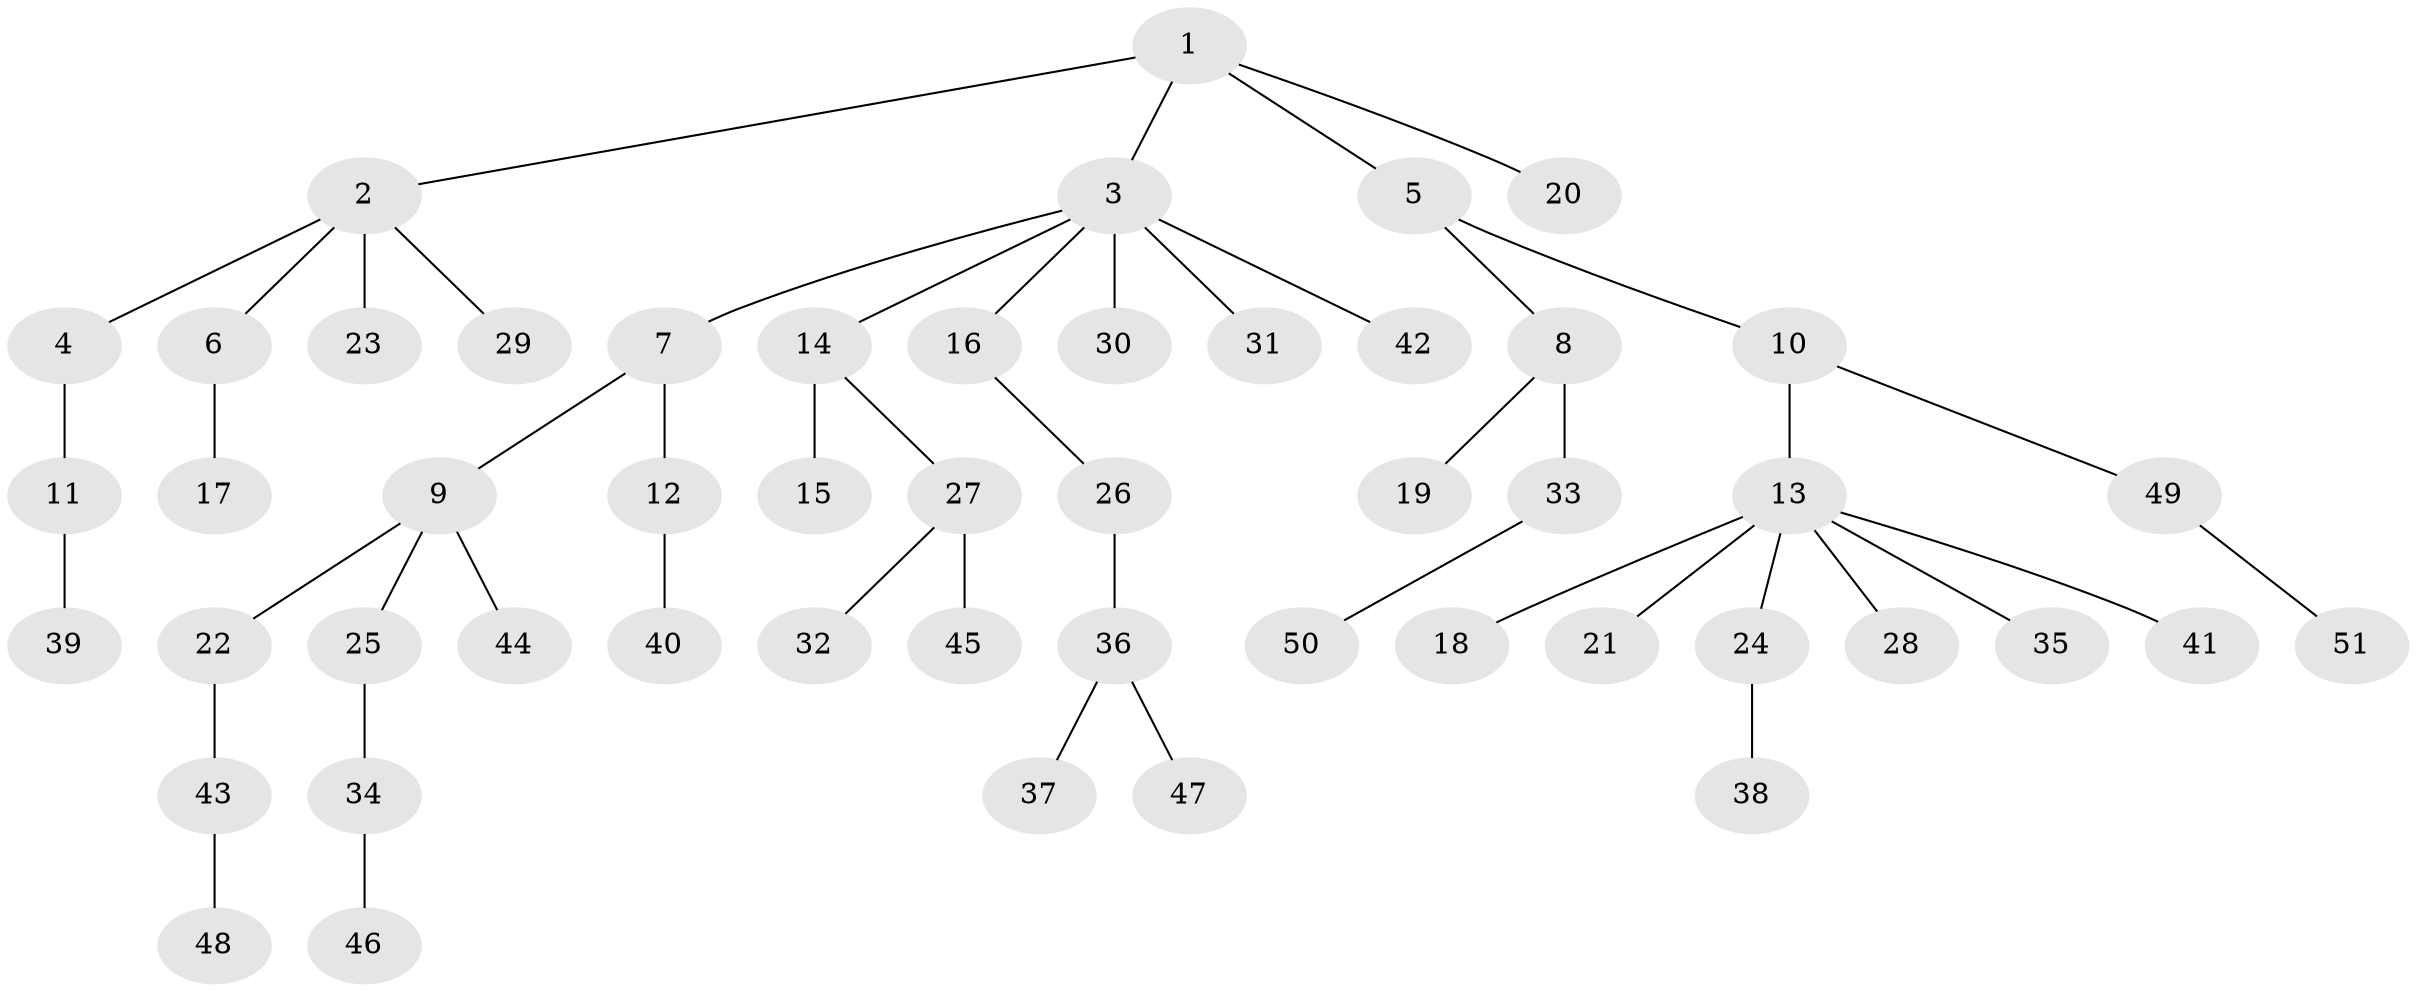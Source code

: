 // coarse degree distribution, {7: 0.02857142857142857, 6: 0.05714285714285714, 2: 0.11428571428571428, 4: 0.08571428571428572, 1: 0.6571428571428571, 3: 0.05714285714285714}
// Generated by graph-tools (version 1.1) at 2025/52/02/27/25 19:52:10]
// undirected, 51 vertices, 50 edges
graph export_dot {
graph [start="1"]
  node [color=gray90,style=filled];
  1;
  2;
  3;
  4;
  5;
  6;
  7;
  8;
  9;
  10;
  11;
  12;
  13;
  14;
  15;
  16;
  17;
  18;
  19;
  20;
  21;
  22;
  23;
  24;
  25;
  26;
  27;
  28;
  29;
  30;
  31;
  32;
  33;
  34;
  35;
  36;
  37;
  38;
  39;
  40;
  41;
  42;
  43;
  44;
  45;
  46;
  47;
  48;
  49;
  50;
  51;
  1 -- 2;
  1 -- 3;
  1 -- 5;
  1 -- 20;
  2 -- 4;
  2 -- 6;
  2 -- 23;
  2 -- 29;
  3 -- 7;
  3 -- 14;
  3 -- 16;
  3 -- 30;
  3 -- 31;
  3 -- 42;
  4 -- 11;
  5 -- 8;
  5 -- 10;
  6 -- 17;
  7 -- 9;
  7 -- 12;
  8 -- 19;
  8 -- 33;
  9 -- 22;
  9 -- 25;
  9 -- 44;
  10 -- 13;
  10 -- 49;
  11 -- 39;
  12 -- 40;
  13 -- 18;
  13 -- 21;
  13 -- 24;
  13 -- 28;
  13 -- 35;
  13 -- 41;
  14 -- 15;
  14 -- 27;
  16 -- 26;
  22 -- 43;
  24 -- 38;
  25 -- 34;
  26 -- 36;
  27 -- 32;
  27 -- 45;
  33 -- 50;
  34 -- 46;
  36 -- 37;
  36 -- 47;
  43 -- 48;
  49 -- 51;
}

